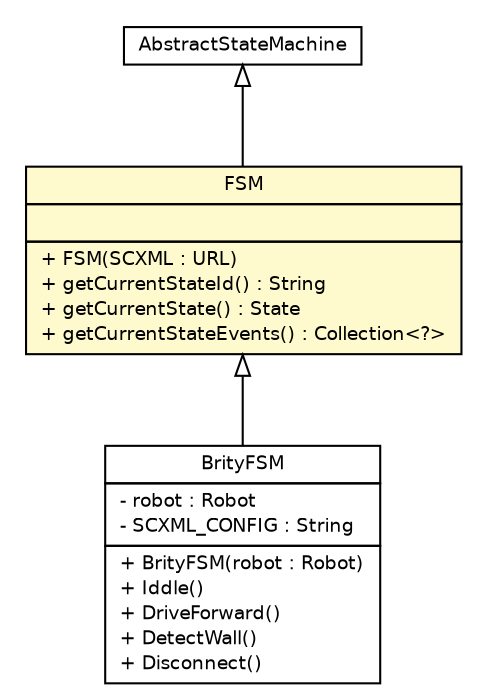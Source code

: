 #!/usr/local/bin/dot
#
# Class diagram 
# Generated by UMLGraph version R5_6 (http://www.umlgraph.org/)
#

digraph G {
	edge [fontname="Helvetica",fontsize=10,labelfontname="Helvetica",labelfontsize=10];
	node [fontname="Helvetica",fontsize=10,shape=plaintext];
	nodesep=0.25;
	ranksep=0.5;
	// jab.lejos.liverobots.brity.fsm.BrityFSM
	c221 [label=<<table title="jab.lejos.liverobots.brity.fsm.BrityFSM" border="0" cellborder="1" cellspacing="0" cellpadding="2" port="p" href="./BrityFSM.html">
		<tr><td><table border="0" cellspacing="0" cellpadding="1">
<tr><td align="center" balign="center"> BrityFSM </td></tr>
		</table></td></tr>
		<tr><td><table border="0" cellspacing="0" cellpadding="1">
<tr><td align="left" balign="left"> - robot : Robot </td></tr>
<tr><td align="left" balign="left"> - SCXML_CONFIG : String </td></tr>
		</table></td></tr>
		<tr><td><table border="0" cellspacing="0" cellpadding="1">
<tr><td align="left" balign="left"> + BrityFSM(robot : Robot) </td></tr>
<tr><td align="left" balign="left"> + Iddle() </td></tr>
<tr><td align="left" balign="left"> + DriveForward() </td></tr>
<tr><td align="left" balign="left"> + DetectWall() </td></tr>
<tr><td align="left" balign="left"> + Disconnect() </td></tr>
		</table></td></tr>
		</table>>, URL="./BrityFSM.html", fontname="Helvetica", fontcolor="black", fontsize=9.0];
	// jab.lejos.liverobots.brity.fsm.FSM
	c222 [label=<<table title="jab.lejos.liverobots.brity.fsm.FSM" border="0" cellborder="1" cellspacing="0" cellpadding="2" port="p" bgcolor="lemonChiffon" href="./FSM.html">
		<tr><td><table border="0" cellspacing="0" cellpadding="1">
<tr><td align="center" balign="center"> FSM </td></tr>
		</table></td></tr>
		<tr><td><table border="0" cellspacing="0" cellpadding="1">
<tr><td align="left" balign="left">  </td></tr>
		</table></td></tr>
		<tr><td><table border="0" cellspacing="0" cellpadding="1">
<tr><td align="left" balign="left"> + FSM(SCXML : URL) </td></tr>
<tr><td align="left" balign="left"> + getCurrentStateId() : String </td></tr>
<tr><td align="left" balign="left"> + getCurrentState() : State </td></tr>
<tr><td align="left" balign="left"> + getCurrentStateEvents() : Collection&lt;?&gt; </td></tr>
		</table></td></tr>
		</table>>, URL="./FSM.html", fontname="Helvetica", fontcolor="black", fontsize=9.0];
	//jab.lejos.liverobots.brity.fsm.BrityFSM extends jab.lejos.liverobots.brity.fsm.FSM
	c222:p -> c221:p [dir=back,arrowtail=empty];
	//jab.lejos.liverobots.brity.fsm.FSM extends AbstractStateMachine
	c230:p -> c222:p [dir=back,arrowtail=empty];
	// AbstractStateMachine
	c230[label=<<table title="AbstractStateMachine" border="0" cellborder="1" cellspacing="0" cellpadding="2" port="p">
		<tr><td><table border="0" cellspacing="0" cellpadding="1">
<tr><td align="center" balign="center"> AbstractStateMachine </td></tr>
		</table></td></tr>
		</table>>, fontname="Helvetica", fontcolor="black", fontsize=9.0];
}

